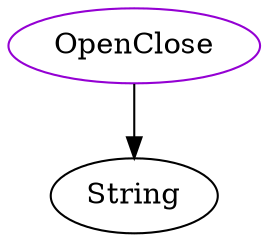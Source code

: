 digraph openclose{
OpenClose	[shape=oval, color=darkviolet, label="OpenClose"];
OpenClose -> String;
}
